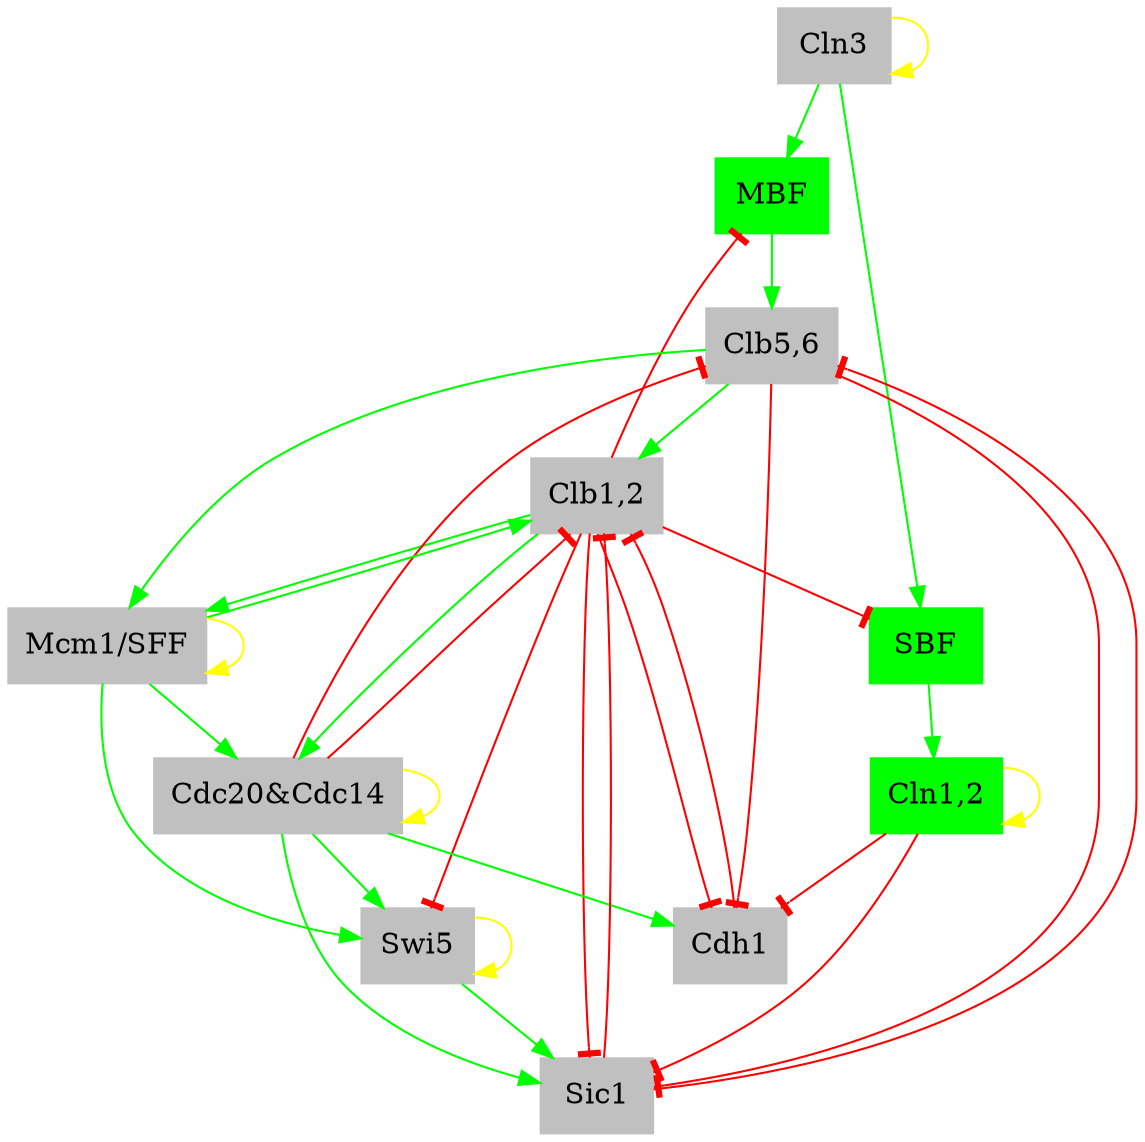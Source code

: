 digraph "01110000000"  {
"Cln3" [shape=box, color=gray, style=filled];
	edge [color=yellow, arrowhead=normal]; 
	"Cln3" -> "Cln3";
"MBF" [shape=box, color=green, style=filled];
	edge [color=green, arrowhead=normal]; 
	"Cln3" -> "MBF";
	edge [color=red, arrowhead=tee]; 
	"Clb1,2" -> "MBF";
"SBF" [shape=box, color=green, style=filled];
	edge [color=green, arrowhead=normal]; 
	"Cln3" -> "SBF";
	edge [color=red, arrowhead=tee]; 
	"Clb1,2" -> "SBF";
"Cln1,2" [shape=box, color=green, style=filled];
	edge [color=yellow, arrowhead=normal]; 
	"Cln1,2" -> "Cln1,2";
	edge [color=green, arrowhead=normal]; 
	"SBF" -> "Cln1,2";
"Cdh1" [shape=box, color=gray, style=filled];
	edge [color=green, arrowhead=normal]; 
	"Cdc20&Cdc14" -> "Cdh1";
	edge [color=red, arrowhead=tee]; 
	"Clb1,2" -> "Cdh1";
	"Clb5,6" -> "Cdh1";
	"Cln1,2" -> "Cdh1";
"Swi5" [shape=box, color=gray, style=filled];
	edge [color=yellow, arrowhead=normal]; 
	"Swi5" -> "Swi5";
	edge [color=green, arrowhead=normal]; 
	"Cdc20&Cdc14" -> "Swi5";
	"Mcm1/SFF" -> "Swi5";
	edge [color=red, arrowhead=tee]; 
	"Clb1,2" -> "Swi5";
"Cdc20&Cdc14" [shape=box, color=gray, style=filled];
	edge [color=yellow, arrowhead=normal]; 
	"Cdc20&Cdc14" -> "Cdc20&Cdc14";
	edge [color=green, arrowhead=normal]; 
	"Clb1,2" -> "Cdc20&Cdc14";
	"Mcm1/SFF" -> "Cdc20&Cdc14";
"Clb5,6" [shape=box, color=gray, style=filled];
	edge [color=green, arrowhead=normal]; 
	"MBF" -> "Clb5,6";
	edge [color=red, arrowhead=tee]; 
	"Cdc20&Cdc14" -> "Clb5,6";
	"Sic1" -> "Clb5,6";
"Sic1" [shape=box, color=gray, style=filled];
	edge [color=green, arrowhead=normal]; 
	"Cdc20&Cdc14" -> "Sic1";
	"Swi5" -> "Sic1";
	edge [color=red, arrowhead=tee]; 
	"Clb1,2" -> "Sic1";
	"Clb5,6" -> "Sic1";
	"Cln1,2" -> "Sic1";
"Clb1,2" [shape=box, color=gray, style=filled];
	edge [color=green, arrowhead=normal]; 
	"Clb5,6" -> "Clb1,2";
	"Mcm1/SFF" -> "Clb1,2";
	edge [color=red, arrowhead=tee]; 
	"Cdc20&Cdc14" -> "Clb1,2";
	"Cdh1" -> "Clb1,2";
	"Sic1" -> "Clb1,2";
"Mcm1/SFF" [shape=box, color=gray, style=filled];
	edge [color=yellow, arrowhead=normal]; 
	"Mcm1/SFF" -> "Mcm1/SFF";
	edge [color=green, arrowhead=normal]; 
	"Clb1,2" -> "Mcm1/SFF";
	"Clb5,6" -> "Mcm1/SFF";

}